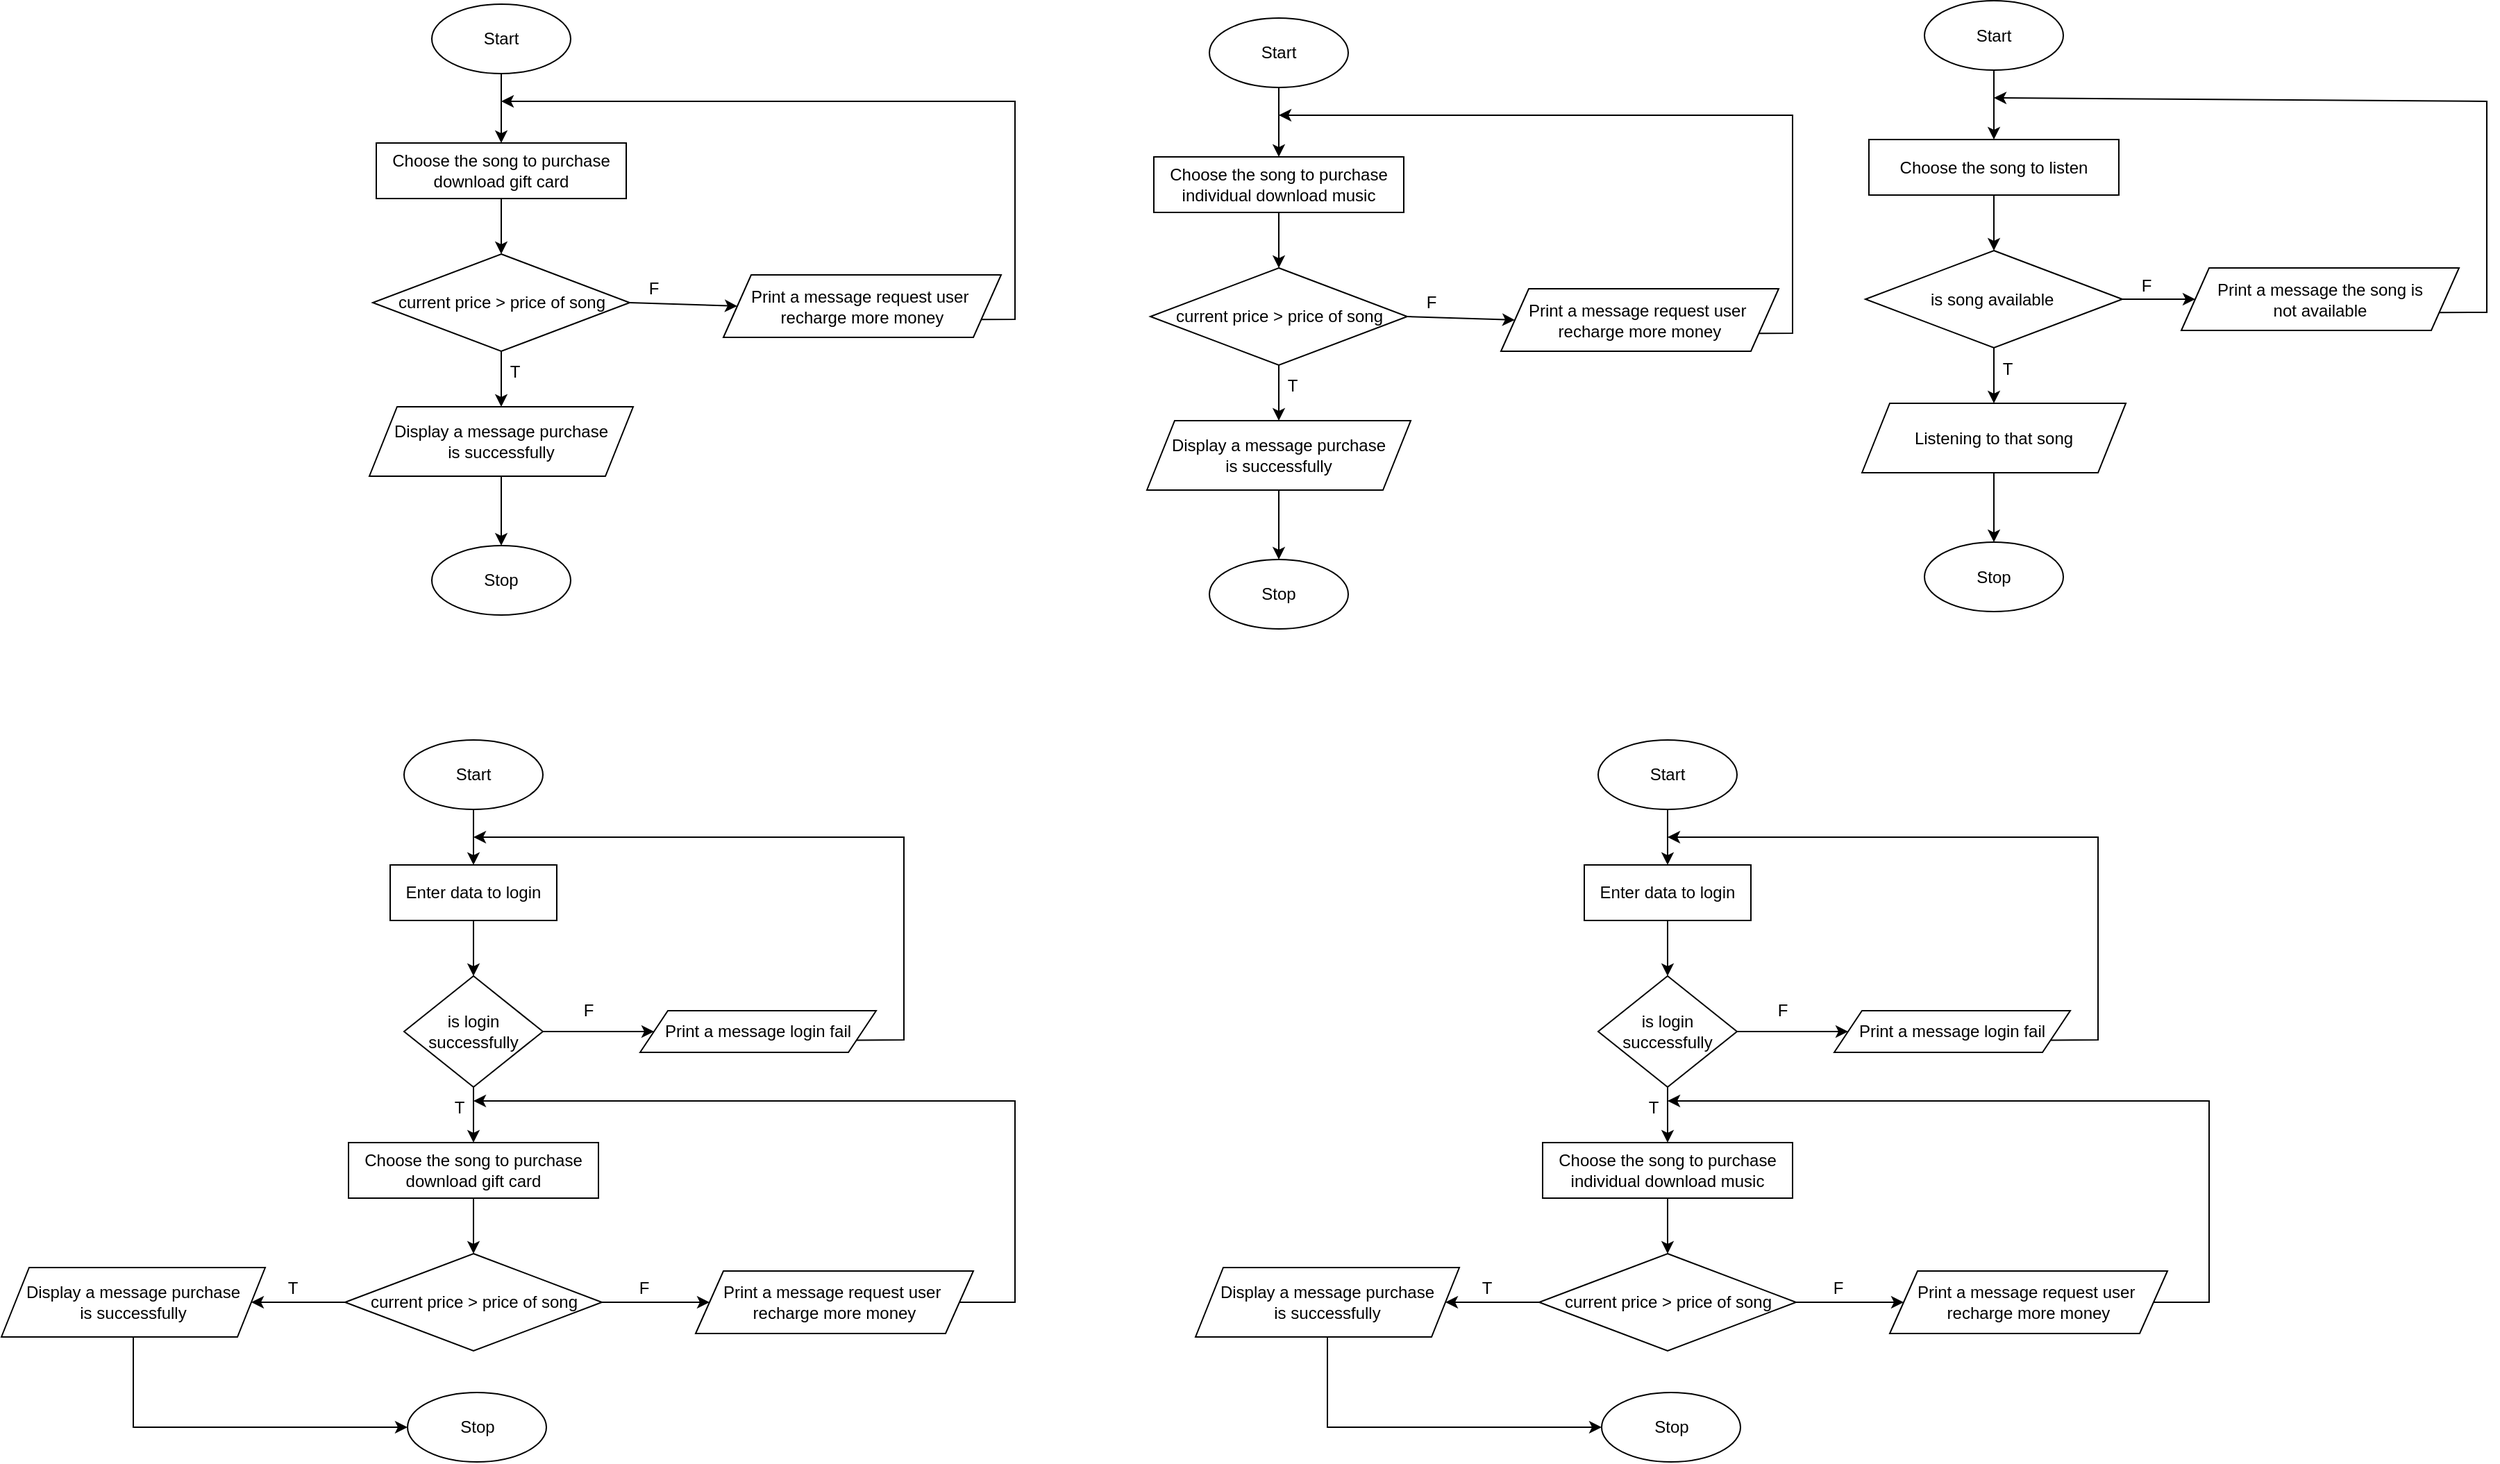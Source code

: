 <mxfile version="20.2.7" type="device"><diagram id="q54l0Kwf8LAQQHMnhN-W" name="Page-1"><mxGraphModel dx="1888" dy="579" grid="1" gridSize="10" guides="1" tooltips="1" connect="1" arrows="1" fold="1" page="1" pageScale="1" pageWidth="850" pageHeight="1100" math="0" shadow="0"><root><mxCell id="0"/><mxCell id="1" parent="0"/><mxCell id="0lf_5py-6rje03gnVuGW-1" value="Start" style="ellipse;whiteSpace=wrap;html=1;" parent="1" vertex="1"><mxGeometry x="300" y="30" width="100" height="50" as="geometry"/></mxCell><mxCell id="0lf_5py-6rje03gnVuGW-3" value="current price &amp;gt; price of song" style="rhombus;whiteSpace=wrap;html=1;" parent="1" vertex="1"><mxGeometry x="257.5" y="210" width="185" height="70" as="geometry"/></mxCell><mxCell id="0lf_5py-6rje03gnVuGW-4" value="" style="endArrow=classic;html=1;rounded=0;exitX=0.5;exitY=1;exitDx=0;exitDy=0;entryX=0.5;entryY=0;entryDx=0;entryDy=0;" parent="1" source="0lf_5py-6rje03gnVuGW-1" edge="1"><mxGeometry width="50" height="50" relative="1" as="geometry"><mxPoint x="400" y="310" as="sourcePoint"/><mxPoint x="350" y="130" as="targetPoint"/></mxGeometry></mxCell><mxCell id="0lf_5py-6rje03gnVuGW-5" value="" style="endArrow=classic;html=1;rounded=0;exitX=0.5;exitY=1;exitDx=0;exitDy=0;entryX=0.5;entryY=0;entryDx=0;entryDy=0;" parent="1" target="0lf_5py-6rje03gnVuGW-3" edge="1"><mxGeometry width="50" height="50" relative="1" as="geometry"><mxPoint x="350" y="170" as="sourcePoint"/><mxPoint x="450" y="260" as="targetPoint"/></mxGeometry></mxCell><mxCell id="0lf_5py-6rje03gnVuGW-6" value="Display a message purchase&lt;br&gt;is successfully" style="shape=parallelogram;perimeter=parallelogramPerimeter;whiteSpace=wrap;html=1;fixedSize=1;" parent="1" vertex="1"><mxGeometry x="255" y="320" width="190" height="50" as="geometry"/></mxCell><mxCell id="0lf_5py-6rje03gnVuGW-7" value="" style="endArrow=classic;html=1;rounded=0;exitX=0.5;exitY=1;exitDx=0;exitDy=0;entryX=0.5;entryY=0;entryDx=0;entryDy=0;" parent="1" source="0lf_5py-6rje03gnVuGW-3" target="0lf_5py-6rje03gnVuGW-6" edge="1"><mxGeometry width="50" height="50" relative="1" as="geometry"><mxPoint x="400" y="300" as="sourcePoint"/><mxPoint x="450" y="250" as="targetPoint"/></mxGeometry></mxCell><mxCell id="0lf_5py-6rje03gnVuGW-8" value="T" style="text;html=1;strokeColor=none;fillColor=none;align=center;verticalAlign=middle;whiteSpace=wrap;rounded=0;" parent="1" vertex="1"><mxGeometry x="330" y="280" width="60" height="30" as="geometry"/></mxCell><mxCell id="0lf_5py-6rje03gnVuGW-9" value="Stop" style="ellipse;whiteSpace=wrap;html=1;" parent="1" vertex="1"><mxGeometry x="300" y="420" width="100" height="50" as="geometry"/></mxCell><mxCell id="0lf_5py-6rje03gnVuGW-10" value="" style="endArrow=classic;html=1;rounded=0;exitX=0.5;exitY=1;exitDx=0;exitDy=0;entryX=0.5;entryY=0;entryDx=0;entryDy=0;" parent="1" source="0lf_5py-6rje03gnVuGW-6" target="0lf_5py-6rje03gnVuGW-9" edge="1"><mxGeometry width="50" height="50" relative="1" as="geometry"><mxPoint x="400" y="300" as="sourcePoint"/><mxPoint x="450" y="250" as="targetPoint"/></mxGeometry></mxCell><mxCell id="0lf_5py-6rje03gnVuGW-11" value="Print a message request user&amp;nbsp;&lt;br&gt;recharge more money" style="shape=parallelogram;perimeter=parallelogramPerimeter;whiteSpace=wrap;html=1;fixedSize=1;" parent="1" vertex="1"><mxGeometry x="510" y="225" width="200" height="45" as="geometry"/></mxCell><mxCell id="0lf_5py-6rje03gnVuGW-12" value="" style="endArrow=classic;html=1;rounded=0;exitX=1;exitY=0.5;exitDx=0;exitDy=0;entryX=0;entryY=0.5;entryDx=0;entryDy=0;" parent="1" source="0lf_5py-6rje03gnVuGW-3" target="0lf_5py-6rje03gnVuGW-11" edge="1"><mxGeometry width="50" height="50" relative="1" as="geometry"><mxPoint x="400" y="290" as="sourcePoint"/><mxPoint x="450" y="240" as="targetPoint"/></mxGeometry></mxCell><mxCell id="0lf_5py-6rje03gnVuGW-13" value="F" style="text;html=1;strokeColor=none;fillColor=none;align=center;verticalAlign=middle;whiteSpace=wrap;rounded=0;" parent="1" vertex="1"><mxGeometry x="430" y="220" width="60" height="30" as="geometry"/></mxCell><mxCell id="0lf_5py-6rje03gnVuGW-14" value="" style="endArrow=classic;html=1;rounded=0;exitX=1;exitY=0.75;exitDx=0;exitDy=0;" parent="1" source="0lf_5py-6rje03gnVuGW-11" edge="1"><mxGeometry width="50" height="50" relative="1" as="geometry"><mxPoint x="400" y="390" as="sourcePoint"/><mxPoint x="350" y="100" as="targetPoint"/><Array as="points"><mxPoint x="720" y="257"/><mxPoint x="720" y="180"/><mxPoint x="720" y="100"/></Array></mxGeometry></mxCell><mxCell id="0lf_5py-6rje03gnVuGW-16" value="Start" style="ellipse;whiteSpace=wrap;html=1;" parent="1" vertex="1"><mxGeometry x="860" y="40" width="100" height="50" as="geometry"/></mxCell><mxCell id="0lf_5py-6rje03gnVuGW-18" value="current price &amp;gt; price of song" style="rhombus;whiteSpace=wrap;html=1;" parent="1" vertex="1"><mxGeometry x="817.5" y="220" width="185" height="70" as="geometry"/></mxCell><mxCell id="0lf_5py-6rje03gnVuGW-19" value="" style="endArrow=classic;html=1;rounded=0;exitX=0.5;exitY=1;exitDx=0;exitDy=0;entryX=0.5;entryY=0;entryDx=0;entryDy=0;" parent="1" source="0lf_5py-6rje03gnVuGW-16" edge="1"><mxGeometry width="50" height="50" relative="1" as="geometry"><mxPoint x="960" y="320" as="sourcePoint"/><mxPoint x="910" y="140" as="targetPoint"/></mxGeometry></mxCell><mxCell id="0lf_5py-6rje03gnVuGW-20" value="" style="endArrow=classic;html=1;rounded=0;exitX=0.5;exitY=1;exitDx=0;exitDy=0;entryX=0.5;entryY=0;entryDx=0;entryDy=0;" parent="1" target="0lf_5py-6rje03gnVuGW-18" edge="1"><mxGeometry width="50" height="50" relative="1" as="geometry"><mxPoint x="910" y="180" as="sourcePoint"/><mxPoint x="1010" y="270" as="targetPoint"/></mxGeometry></mxCell><mxCell id="0lf_5py-6rje03gnVuGW-21" value="Display a message purchase&lt;br&gt;is successfully" style="shape=parallelogram;perimeter=parallelogramPerimeter;whiteSpace=wrap;html=1;fixedSize=1;" parent="1" vertex="1"><mxGeometry x="815" y="330" width="190" height="50" as="geometry"/></mxCell><mxCell id="0lf_5py-6rje03gnVuGW-22" value="" style="endArrow=classic;html=1;rounded=0;exitX=0.5;exitY=1;exitDx=0;exitDy=0;entryX=0.5;entryY=0;entryDx=0;entryDy=0;" parent="1" source="0lf_5py-6rje03gnVuGW-18" target="0lf_5py-6rje03gnVuGW-21" edge="1"><mxGeometry width="50" height="50" relative="1" as="geometry"><mxPoint x="960" y="310" as="sourcePoint"/><mxPoint x="1010" y="260" as="targetPoint"/></mxGeometry></mxCell><mxCell id="0lf_5py-6rje03gnVuGW-23" value="T" style="text;html=1;strokeColor=none;fillColor=none;align=center;verticalAlign=middle;whiteSpace=wrap;rounded=0;" parent="1" vertex="1"><mxGeometry x="890" y="290" width="60" height="30" as="geometry"/></mxCell><mxCell id="0lf_5py-6rje03gnVuGW-24" value="Stop" style="ellipse;whiteSpace=wrap;html=1;" parent="1" vertex="1"><mxGeometry x="860" y="430" width="100" height="50" as="geometry"/></mxCell><mxCell id="0lf_5py-6rje03gnVuGW-25" value="" style="endArrow=classic;html=1;rounded=0;exitX=0.5;exitY=1;exitDx=0;exitDy=0;entryX=0.5;entryY=0;entryDx=0;entryDy=0;" parent="1" source="0lf_5py-6rje03gnVuGW-21" target="0lf_5py-6rje03gnVuGW-24" edge="1"><mxGeometry width="50" height="50" relative="1" as="geometry"><mxPoint x="960" y="310" as="sourcePoint"/><mxPoint x="1010" y="260" as="targetPoint"/></mxGeometry></mxCell><mxCell id="0lf_5py-6rje03gnVuGW-26" value="Print a message request user&amp;nbsp;&lt;br&gt;recharge more money" style="shape=parallelogram;perimeter=parallelogramPerimeter;whiteSpace=wrap;html=1;fixedSize=1;" parent="1" vertex="1"><mxGeometry x="1070" y="235" width="200" height="45" as="geometry"/></mxCell><mxCell id="0lf_5py-6rje03gnVuGW-27" value="" style="endArrow=classic;html=1;rounded=0;exitX=1;exitY=0.5;exitDx=0;exitDy=0;entryX=0;entryY=0.5;entryDx=0;entryDy=0;" parent="1" source="0lf_5py-6rje03gnVuGW-18" target="0lf_5py-6rje03gnVuGW-26" edge="1"><mxGeometry width="50" height="50" relative="1" as="geometry"><mxPoint x="960" y="300" as="sourcePoint"/><mxPoint x="1010" y="250" as="targetPoint"/></mxGeometry></mxCell><mxCell id="0lf_5py-6rje03gnVuGW-28" value="F" style="text;html=1;strokeColor=none;fillColor=none;align=center;verticalAlign=middle;whiteSpace=wrap;rounded=0;" parent="1" vertex="1"><mxGeometry x="990" y="230" width="60" height="30" as="geometry"/></mxCell><mxCell id="0lf_5py-6rje03gnVuGW-29" value="" style="endArrow=classic;html=1;rounded=0;exitX=1;exitY=0.75;exitDx=0;exitDy=0;" parent="1" source="0lf_5py-6rje03gnVuGW-26" edge="1"><mxGeometry width="50" height="50" relative="1" as="geometry"><mxPoint x="960" y="400" as="sourcePoint"/><mxPoint x="910" y="110" as="targetPoint"/><Array as="points"><mxPoint x="1280" y="267"/><mxPoint x="1280" y="190"/><mxPoint x="1280" y="110"/></Array></mxGeometry></mxCell><mxCell id="0kn9OzcI9abVvud_T7LI-1" value="Choose the song to purchase&lt;br&gt;download gift card" style="rounded=0;whiteSpace=wrap;html=1;" vertex="1" parent="1"><mxGeometry x="260" y="130" width="180" height="40" as="geometry"/></mxCell><mxCell id="0kn9OzcI9abVvud_T7LI-3" value="Choose the song to purchase&lt;br&gt;individual download music" style="rounded=0;whiteSpace=wrap;html=1;" vertex="1" parent="1"><mxGeometry x="820" y="140" width="180" height="40" as="geometry"/></mxCell><mxCell id="0kn9OzcI9abVvud_T7LI-4" value="Start" style="ellipse;whiteSpace=wrap;html=1;" vertex="1" parent="1"><mxGeometry x="280" y="560" width="100" height="50" as="geometry"/></mxCell><mxCell id="0kn9OzcI9abVvud_T7LI-5" value="Enter data to login" style="rounded=0;whiteSpace=wrap;html=1;" vertex="1" parent="1"><mxGeometry x="270" y="650" width="120" height="40" as="geometry"/></mxCell><mxCell id="0kn9OzcI9abVvud_T7LI-6" value="" style="endArrow=classic;html=1;rounded=0;exitX=0.5;exitY=1;exitDx=0;exitDy=0;entryX=0.5;entryY=0;entryDx=0;entryDy=0;" edge="1" parent="1" source="0kn9OzcI9abVvud_T7LI-4" target="0kn9OzcI9abVvud_T7LI-5"><mxGeometry width="50" height="50" relative="1" as="geometry"><mxPoint x="530" y="740" as="sourcePoint"/><mxPoint x="580" y="690" as="targetPoint"/></mxGeometry></mxCell><mxCell id="0kn9OzcI9abVvud_T7LI-7" value="is login successfully" style="rhombus;whiteSpace=wrap;html=1;" vertex="1" parent="1"><mxGeometry x="280" y="730" width="100" height="80" as="geometry"/></mxCell><mxCell id="0kn9OzcI9abVvud_T7LI-8" value="" style="endArrow=classic;html=1;rounded=0;exitX=0.5;exitY=1;exitDx=0;exitDy=0;entryX=0.5;entryY=0;entryDx=0;entryDy=0;" edge="1" parent="1" source="0kn9OzcI9abVvud_T7LI-5" target="0kn9OzcI9abVvud_T7LI-7"><mxGeometry width="50" height="50" relative="1" as="geometry"><mxPoint x="530" y="730" as="sourcePoint"/><mxPoint x="580" y="680" as="targetPoint"/></mxGeometry></mxCell><mxCell id="0kn9OzcI9abVvud_T7LI-10" value="Choose the song to purchase&lt;br&gt;download gift card" style="rounded=0;whiteSpace=wrap;html=1;" vertex="1" parent="1"><mxGeometry x="240" y="850" width="180" height="40" as="geometry"/></mxCell><mxCell id="0kn9OzcI9abVvud_T7LI-11" value="" style="endArrow=classic;html=1;rounded=0;exitX=0.5;exitY=1;exitDx=0;exitDy=0;entryX=0.5;entryY=0;entryDx=0;entryDy=0;" edge="1" parent="1" source="0kn9OzcI9abVvud_T7LI-7" target="0kn9OzcI9abVvud_T7LI-10"><mxGeometry width="50" height="50" relative="1" as="geometry"><mxPoint x="530" y="780" as="sourcePoint"/><mxPoint x="580" y="730" as="targetPoint"/></mxGeometry></mxCell><mxCell id="0kn9OzcI9abVvud_T7LI-12" value="T" style="text;html=1;strokeColor=none;fillColor=none;align=center;verticalAlign=middle;whiteSpace=wrap;rounded=0;" vertex="1" parent="1"><mxGeometry x="290" y="810" width="60" height="30" as="geometry"/></mxCell><mxCell id="0kn9OzcI9abVvud_T7LI-13" value="Print a message login fail" style="shape=parallelogram;perimeter=parallelogramPerimeter;whiteSpace=wrap;html=1;fixedSize=1;" vertex="1" parent="1"><mxGeometry x="450" y="755" width="170" height="30" as="geometry"/></mxCell><mxCell id="0kn9OzcI9abVvud_T7LI-14" value="" style="endArrow=classic;html=1;rounded=0;exitX=1;exitY=0.5;exitDx=0;exitDy=0;entryX=0;entryY=0.5;entryDx=0;entryDy=0;" edge="1" parent="1" source="0kn9OzcI9abVvud_T7LI-7" target="0kn9OzcI9abVvud_T7LI-13"><mxGeometry width="50" height="50" relative="1" as="geometry"><mxPoint x="530" y="670" as="sourcePoint"/><mxPoint x="580" y="620" as="targetPoint"/></mxGeometry></mxCell><mxCell id="0kn9OzcI9abVvud_T7LI-15" value="" style="endArrow=classic;html=1;rounded=0;exitX=1;exitY=0.75;exitDx=0;exitDy=0;" edge="1" parent="1" source="0kn9OzcI9abVvud_T7LI-13"><mxGeometry width="50" height="50" relative="1" as="geometry"><mxPoint x="530" y="670" as="sourcePoint"/><mxPoint x="330" y="630" as="targetPoint"/><Array as="points"><mxPoint x="640" y="776"/><mxPoint x="640" y="630"/></Array></mxGeometry></mxCell><mxCell id="0kn9OzcI9abVvud_T7LI-16" value="F" style="text;html=1;strokeColor=none;fillColor=none;align=center;verticalAlign=middle;whiteSpace=wrap;rounded=0;" vertex="1" parent="1"><mxGeometry x="382.5" y="740" width="60" height="30" as="geometry"/></mxCell><mxCell id="0kn9OzcI9abVvud_T7LI-17" value="current price &amp;gt; price of song" style="rhombus;whiteSpace=wrap;html=1;" vertex="1" parent="1"><mxGeometry x="237.5" y="930" width="185" height="70" as="geometry"/></mxCell><mxCell id="0kn9OzcI9abVvud_T7LI-18" value="" style="endArrow=classic;html=1;rounded=0;exitX=0.5;exitY=1;exitDx=0;exitDy=0;entryX=0.5;entryY=0;entryDx=0;entryDy=0;" edge="1" parent="1" source="0kn9OzcI9abVvud_T7LI-10" target="0kn9OzcI9abVvud_T7LI-17"><mxGeometry width="50" height="50" relative="1" as="geometry"><mxPoint x="530" y="840" as="sourcePoint"/><mxPoint x="580" y="790" as="targetPoint"/></mxGeometry></mxCell><mxCell id="0kn9OzcI9abVvud_T7LI-20" value="Display a message purchase&lt;br&gt;is successfully" style="shape=parallelogram;perimeter=parallelogramPerimeter;whiteSpace=wrap;html=1;fixedSize=1;" vertex="1" parent="1"><mxGeometry x="-10" y="940" width="190" height="50" as="geometry"/></mxCell><mxCell id="0kn9OzcI9abVvud_T7LI-21" value="" style="endArrow=classic;html=1;rounded=0;exitX=0;exitY=0.5;exitDx=0;exitDy=0;entryX=1;entryY=0.5;entryDx=0;entryDy=0;" edge="1" parent="1" source="0kn9OzcI9abVvud_T7LI-17" target="0kn9OzcI9abVvud_T7LI-20"><mxGeometry width="50" height="50" relative="1" as="geometry"><mxPoint x="470" y="950" as="sourcePoint"/><mxPoint x="520" y="900" as="targetPoint"/></mxGeometry></mxCell><mxCell id="0kn9OzcI9abVvud_T7LI-22" value="T" style="text;html=1;strokeColor=none;fillColor=none;align=center;verticalAlign=middle;whiteSpace=wrap;rounded=0;" vertex="1" parent="1"><mxGeometry x="170" y="940" width="60" height="30" as="geometry"/></mxCell><mxCell id="0kn9OzcI9abVvud_T7LI-23" value="Stop" style="ellipse;whiteSpace=wrap;html=1;" vertex="1" parent="1"><mxGeometry x="282.5" y="1030" width="100" height="50" as="geometry"/></mxCell><mxCell id="0kn9OzcI9abVvud_T7LI-24" value="" style="endArrow=classic;html=1;rounded=0;exitX=0.5;exitY=1;exitDx=0;exitDy=0;entryX=0;entryY=0.5;entryDx=0;entryDy=0;" edge="1" parent="1" source="0kn9OzcI9abVvud_T7LI-20" target="0kn9OzcI9abVvud_T7LI-23"><mxGeometry width="50" height="50" relative="1" as="geometry"><mxPoint x="470" y="850" as="sourcePoint"/><mxPoint x="520" y="800" as="targetPoint"/><Array as="points"><mxPoint x="85" y="1055"/></Array></mxGeometry></mxCell><mxCell id="0kn9OzcI9abVvud_T7LI-25" value="" style="endArrow=classic;html=1;rounded=0;exitX=1;exitY=0.5;exitDx=0;exitDy=0;entryX=0;entryY=0.5;entryDx=0;entryDy=0;" edge="1" parent="1" source="0kn9OzcI9abVvud_T7LI-17" target="0kn9OzcI9abVvud_T7LI-26"><mxGeometry width="50" height="50" relative="1" as="geometry"><mxPoint x="470" y="850" as="sourcePoint"/><mxPoint x="520" y="800" as="targetPoint"/></mxGeometry></mxCell><mxCell id="0kn9OzcI9abVvud_T7LI-26" value="Print a message request user&amp;nbsp;&lt;br&gt;recharge more money" style="shape=parallelogram;perimeter=parallelogramPerimeter;whiteSpace=wrap;html=1;fixedSize=1;" vertex="1" parent="1"><mxGeometry x="490" y="942.5" width="200" height="45" as="geometry"/></mxCell><mxCell id="0kn9OzcI9abVvud_T7LI-27" value="F" style="text;html=1;strokeColor=none;fillColor=none;align=center;verticalAlign=middle;whiteSpace=wrap;rounded=0;" vertex="1" parent="1"><mxGeometry x="422.5" y="940" width="60" height="30" as="geometry"/></mxCell><mxCell id="0kn9OzcI9abVvud_T7LI-28" value="" style="endArrow=classic;html=1;rounded=0;exitX=1;exitY=0.5;exitDx=0;exitDy=0;" edge="1" parent="1" source="0kn9OzcI9abVvud_T7LI-26"><mxGeometry width="50" height="50" relative="1" as="geometry"><mxPoint x="470" y="890" as="sourcePoint"/><mxPoint x="330" y="820" as="targetPoint"/><Array as="points"><mxPoint x="720" y="965"/><mxPoint x="720" y="820"/></Array></mxGeometry></mxCell><mxCell id="0kn9OzcI9abVvud_T7LI-31" value="Start" style="ellipse;whiteSpace=wrap;html=1;" vertex="1" parent="1"><mxGeometry x="1140" y="560" width="100" height="50" as="geometry"/></mxCell><mxCell id="0kn9OzcI9abVvud_T7LI-32" value="Enter data to login" style="rounded=0;whiteSpace=wrap;html=1;" vertex="1" parent="1"><mxGeometry x="1130" y="650" width="120" height="40" as="geometry"/></mxCell><mxCell id="0kn9OzcI9abVvud_T7LI-33" value="" style="endArrow=classic;html=1;rounded=0;exitX=0.5;exitY=1;exitDx=0;exitDy=0;entryX=0.5;entryY=0;entryDx=0;entryDy=0;" edge="1" parent="1" source="0kn9OzcI9abVvud_T7LI-31" target="0kn9OzcI9abVvud_T7LI-32"><mxGeometry width="50" height="50" relative="1" as="geometry"><mxPoint x="1390" y="740" as="sourcePoint"/><mxPoint x="1440" y="690" as="targetPoint"/></mxGeometry></mxCell><mxCell id="0kn9OzcI9abVvud_T7LI-34" value="is login successfully" style="rhombus;whiteSpace=wrap;html=1;" vertex="1" parent="1"><mxGeometry x="1140" y="730" width="100" height="80" as="geometry"/></mxCell><mxCell id="0kn9OzcI9abVvud_T7LI-35" value="" style="endArrow=classic;html=1;rounded=0;exitX=0.5;exitY=1;exitDx=0;exitDy=0;entryX=0.5;entryY=0;entryDx=0;entryDy=0;" edge="1" parent="1" source="0kn9OzcI9abVvud_T7LI-32" target="0kn9OzcI9abVvud_T7LI-34"><mxGeometry width="50" height="50" relative="1" as="geometry"><mxPoint x="1390" y="730" as="sourcePoint"/><mxPoint x="1440" y="680" as="targetPoint"/></mxGeometry></mxCell><mxCell id="0kn9OzcI9abVvud_T7LI-36" value="Choose the song to purchase&lt;br&gt;individual download music" style="rounded=0;whiteSpace=wrap;html=1;" vertex="1" parent="1"><mxGeometry x="1100" y="850" width="180" height="40" as="geometry"/></mxCell><mxCell id="0kn9OzcI9abVvud_T7LI-37" value="" style="endArrow=classic;html=1;rounded=0;exitX=0.5;exitY=1;exitDx=0;exitDy=0;entryX=0.5;entryY=0;entryDx=0;entryDy=0;" edge="1" parent="1" source="0kn9OzcI9abVvud_T7LI-34" target="0kn9OzcI9abVvud_T7LI-36"><mxGeometry width="50" height="50" relative="1" as="geometry"><mxPoint x="1390" y="780" as="sourcePoint"/><mxPoint x="1440" y="730" as="targetPoint"/></mxGeometry></mxCell><mxCell id="0kn9OzcI9abVvud_T7LI-38" value="T" style="text;html=1;strokeColor=none;fillColor=none;align=center;verticalAlign=middle;whiteSpace=wrap;rounded=0;" vertex="1" parent="1"><mxGeometry x="1150" y="810" width="60" height="30" as="geometry"/></mxCell><mxCell id="0kn9OzcI9abVvud_T7LI-39" value="Print a message login fail" style="shape=parallelogram;perimeter=parallelogramPerimeter;whiteSpace=wrap;html=1;fixedSize=1;" vertex="1" parent="1"><mxGeometry x="1310" y="755" width="170" height="30" as="geometry"/></mxCell><mxCell id="0kn9OzcI9abVvud_T7LI-40" value="" style="endArrow=classic;html=1;rounded=0;exitX=1;exitY=0.5;exitDx=0;exitDy=0;entryX=0;entryY=0.5;entryDx=0;entryDy=0;" edge="1" parent="1" source="0kn9OzcI9abVvud_T7LI-34" target="0kn9OzcI9abVvud_T7LI-39"><mxGeometry width="50" height="50" relative="1" as="geometry"><mxPoint x="1390" y="670" as="sourcePoint"/><mxPoint x="1440" y="620" as="targetPoint"/></mxGeometry></mxCell><mxCell id="0kn9OzcI9abVvud_T7LI-41" value="" style="endArrow=classic;html=1;rounded=0;exitX=1;exitY=0.75;exitDx=0;exitDy=0;" edge="1" parent="1" source="0kn9OzcI9abVvud_T7LI-39"><mxGeometry width="50" height="50" relative="1" as="geometry"><mxPoint x="1390" y="670" as="sourcePoint"/><mxPoint x="1190" y="630" as="targetPoint"/><Array as="points"><mxPoint x="1500" y="776"/><mxPoint x="1500" y="630"/></Array></mxGeometry></mxCell><mxCell id="0kn9OzcI9abVvud_T7LI-42" value="F" style="text;html=1;strokeColor=none;fillColor=none;align=center;verticalAlign=middle;whiteSpace=wrap;rounded=0;" vertex="1" parent="1"><mxGeometry x="1242.5" y="740" width="60" height="30" as="geometry"/></mxCell><mxCell id="0kn9OzcI9abVvud_T7LI-43" value="current price &amp;gt; price of song" style="rhombus;whiteSpace=wrap;html=1;" vertex="1" parent="1"><mxGeometry x="1097.5" y="930" width="185" height="70" as="geometry"/></mxCell><mxCell id="0kn9OzcI9abVvud_T7LI-44" value="" style="endArrow=classic;html=1;rounded=0;exitX=0.5;exitY=1;exitDx=0;exitDy=0;entryX=0.5;entryY=0;entryDx=0;entryDy=0;" edge="1" parent="1" source="0kn9OzcI9abVvud_T7LI-36" target="0kn9OzcI9abVvud_T7LI-43"><mxGeometry width="50" height="50" relative="1" as="geometry"><mxPoint x="1390" y="840" as="sourcePoint"/><mxPoint x="1440" y="790" as="targetPoint"/></mxGeometry></mxCell><mxCell id="0kn9OzcI9abVvud_T7LI-45" value="Display a message purchase&lt;br&gt;is successfully" style="shape=parallelogram;perimeter=parallelogramPerimeter;whiteSpace=wrap;html=1;fixedSize=1;" vertex="1" parent="1"><mxGeometry x="850" y="940" width="190" height="50" as="geometry"/></mxCell><mxCell id="0kn9OzcI9abVvud_T7LI-46" value="" style="endArrow=classic;html=1;rounded=0;exitX=0;exitY=0.5;exitDx=0;exitDy=0;entryX=1;entryY=0.5;entryDx=0;entryDy=0;" edge="1" parent="1" source="0kn9OzcI9abVvud_T7LI-43" target="0kn9OzcI9abVvud_T7LI-45"><mxGeometry width="50" height="50" relative="1" as="geometry"><mxPoint x="1330" y="950" as="sourcePoint"/><mxPoint x="1380" y="900" as="targetPoint"/></mxGeometry></mxCell><mxCell id="0kn9OzcI9abVvud_T7LI-47" value="T" style="text;html=1;strokeColor=none;fillColor=none;align=center;verticalAlign=middle;whiteSpace=wrap;rounded=0;" vertex="1" parent="1"><mxGeometry x="1030" y="940" width="60" height="30" as="geometry"/></mxCell><mxCell id="0kn9OzcI9abVvud_T7LI-48" value="Stop" style="ellipse;whiteSpace=wrap;html=1;" vertex="1" parent="1"><mxGeometry x="1142.5" y="1030" width="100" height="50" as="geometry"/></mxCell><mxCell id="0kn9OzcI9abVvud_T7LI-49" value="" style="endArrow=classic;html=1;rounded=0;exitX=0.5;exitY=1;exitDx=0;exitDy=0;entryX=0;entryY=0.5;entryDx=0;entryDy=0;" edge="1" parent="1" source="0kn9OzcI9abVvud_T7LI-45" target="0kn9OzcI9abVvud_T7LI-48"><mxGeometry width="50" height="50" relative="1" as="geometry"><mxPoint x="1330" y="850" as="sourcePoint"/><mxPoint x="1380" y="800" as="targetPoint"/><Array as="points"><mxPoint x="945" y="1055"/></Array></mxGeometry></mxCell><mxCell id="0kn9OzcI9abVvud_T7LI-50" value="" style="endArrow=classic;html=1;rounded=0;exitX=1;exitY=0.5;exitDx=0;exitDy=0;entryX=0;entryY=0.5;entryDx=0;entryDy=0;" edge="1" parent="1" source="0kn9OzcI9abVvud_T7LI-43" target="0kn9OzcI9abVvud_T7LI-51"><mxGeometry width="50" height="50" relative="1" as="geometry"><mxPoint x="1330" y="850" as="sourcePoint"/><mxPoint x="1380" y="800" as="targetPoint"/></mxGeometry></mxCell><mxCell id="0kn9OzcI9abVvud_T7LI-51" value="Print a message request user&amp;nbsp;&lt;br&gt;recharge more money" style="shape=parallelogram;perimeter=parallelogramPerimeter;whiteSpace=wrap;html=1;fixedSize=1;" vertex="1" parent="1"><mxGeometry x="1350" y="942.5" width="200" height="45" as="geometry"/></mxCell><mxCell id="0kn9OzcI9abVvud_T7LI-52" value="F" style="text;html=1;strokeColor=none;fillColor=none;align=center;verticalAlign=middle;whiteSpace=wrap;rounded=0;" vertex="1" parent="1"><mxGeometry x="1282.5" y="940" width="60" height="30" as="geometry"/></mxCell><mxCell id="0kn9OzcI9abVvud_T7LI-53" value="" style="endArrow=classic;html=1;rounded=0;exitX=1;exitY=0.5;exitDx=0;exitDy=0;" edge="1" parent="1" source="0kn9OzcI9abVvud_T7LI-51"><mxGeometry width="50" height="50" relative="1" as="geometry"><mxPoint x="1330" y="890" as="sourcePoint"/><mxPoint x="1190" y="820" as="targetPoint"/><Array as="points"><mxPoint x="1580" y="965"/><mxPoint x="1580" y="820"/></Array></mxGeometry></mxCell><mxCell id="0kn9OzcI9abVvud_T7LI-54" value="Start" style="ellipse;whiteSpace=wrap;html=1;" vertex="1" parent="1"><mxGeometry x="1375" y="27.5" width="100" height="50" as="geometry"/></mxCell><mxCell id="0kn9OzcI9abVvud_T7LI-55" value="is song available&amp;nbsp;" style="rhombus;whiteSpace=wrap;html=1;" vertex="1" parent="1"><mxGeometry x="1332.5" y="207.5" width="185" height="70" as="geometry"/></mxCell><mxCell id="0kn9OzcI9abVvud_T7LI-56" value="" style="endArrow=classic;html=1;rounded=0;exitX=0.5;exitY=1;exitDx=0;exitDy=0;entryX=0.5;entryY=0;entryDx=0;entryDy=0;" edge="1" parent="1" source="0kn9OzcI9abVvud_T7LI-54"><mxGeometry width="50" height="50" relative="1" as="geometry"><mxPoint x="1475" y="307.5" as="sourcePoint"/><mxPoint x="1425" y="127.5" as="targetPoint"/></mxGeometry></mxCell><mxCell id="0kn9OzcI9abVvud_T7LI-57" value="" style="endArrow=classic;html=1;rounded=0;exitX=0.5;exitY=1;exitDx=0;exitDy=0;entryX=0.5;entryY=0;entryDx=0;entryDy=0;" edge="1" parent="1" target="0kn9OzcI9abVvud_T7LI-55"><mxGeometry width="50" height="50" relative="1" as="geometry"><mxPoint x="1425" y="167.5" as="sourcePoint"/><mxPoint x="1525" y="257.5" as="targetPoint"/></mxGeometry></mxCell><mxCell id="0kn9OzcI9abVvud_T7LI-58" value="Listening to that song" style="shape=parallelogram;perimeter=parallelogramPerimeter;whiteSpace=wrap;html=1;fixedSize=1;" vertex="1" parent="1"><mxGeometry x="1330" y="317.5" width="190" height="50" as="geometry"/></mxCell><mxCell id="0kn9OzcI9abVvud_T7LI-59" value="" style="endArrow=classic;html=1;rounded=0;exitX=0.5;exitY=1;exitDx=0;exitDy=0;entryX=0.5;entryY=0;entryDx=0;entryDy=0;" edge="1" parent="1" source="0kn9OzcI9abVvud_T7LI-55" target="0kn9OzcI9abVvud_T7LI-58"><mxGeometry width="50" height="50" relative="1" as="geometry"><mxPoint x="1475" y="297.5" as="sourcePoint"/><mxPoint x="1525" y="247.5" as="targetPoint"/></mxGeometry></mxCell><mxCell id="0kn9OzcI9abVvud_T7LI-60" value="T" style="text;html=1;strokeColor=none;fillColor=none;align=center;verticalAlign=middle;whiteSpace=wrap;rounded=0;" vertex="1" parent="1"><mxGeometry x="1405" y="277.5" width="60" height="30" as="geometry"/></mxCell><mxCell id="0kn9OzcI9abVvud_T7LI-61" value="Stop" style="ellipse;whiteSpace=wrap;html=1;" vertex="1" parent="1"><mxGeometry x="1375" y="417.5" width="100" height="50" as="geometry"/></mxCell><mxCell id="0kn9OzcI9abVvud_T7LI-62" value="" style="endArrow=classic;html=1;rounded=0;exitX=0.5;exitY=1;exitDx=0;exitDy=0;entryX=0.5;entryY=0;entryDx=0;entryDy=0;" edge="1" parent="1" source="0kn9OzcI9abVvud_T7LI-58" target="0kn9OzcI9abVvud_T7LI-61"><mxGeometry width="50" height="50" relative="1" as="geometry"><mxPoint x="1475" y="297.5" as="sourcePoint"/><mxPoint x="1525" y="247.5" as="targetPoint"/></mxGeometry></mxCell><mxCell id="0kn9OzcI9abVvud_T7LI-63" value="Print a message the song is&lt;br&gt;not available" style="shape=parallelogram;perimeter=parallelogramPerimeter;whiteSpace=wrap;html=1;fixedSize=1;" vertex="1" parent="1"><mxGeometry x="1560" y="220" width="200" height="45" as="geometry"/></mxCell><mxCell id="0kn9OzcI9abVvud_T7LI-64" value="" style="endArrow=classic;html=1;rounded=0;exitX=1;exitY=0.5;exitDx=0;exitDy=0;entryX=0;entryY=0.5;entryDx=0;entryDy=0;" edge="1" parent="1" source="0kn9OzcI9abVvud_T7LI-55" target="0kn9OzcI9abVvud_T7LI-63"><mxGeometry width="50" height="50" relative="1" as="geometry"><mxPoint x="1475" y="287.5" as="sourcePoint"/><mxPoint x="1525" y="237.5" as="targetPoint"/></mxGeometry></mxCell><mxCell id="0kn9OzcI9abVvud_T7LI-65" value="F" style="text;html=1;strokeColor=none;fillColor=none;align=center;verticalAlign=middle;whiteSpace=wrap;rounded=0;" vertex="1" parent="1"><mxGeometry x="1505" y="217.5" width="60" height="30" as="geometry"/></mxCell><mxCell id="0kn9OzcI9abVvud_T7LI-66" value="" style="endArrow=classic;html=1;rounded=0;exitX=1;exitY=0.75;exitDx=0;exitDy=0;" edge="1" parent="1" source="0kn9OzcI9abVvud_T7LI-63"><mxGeometry width="50" height="50" relative="1" as="geometry"><mxPoint x="1475" y="387.5" as="sourcePoint"/><mxPoint x="1425" y="97.5" as="targetPoint"/><Array as="points"><mxPoint x="1780" y="252"/><mxPoint x="1780" y="180"/><mxPoint x="1780" y="100"/></Array></mxGeometry></mxCell><mxCell id="0kn9OzcI9abVvud_T7LI-67" value="Choose the song to listen" style="rounded=0;whiteSpace=wrap;html=1;" vertex="1" parent="1"><mxGeometry x="1335" y="127.5" width="180" height="40" as="geometry"/></mxCell></root></mxGraphModel></diagram></mxfile>